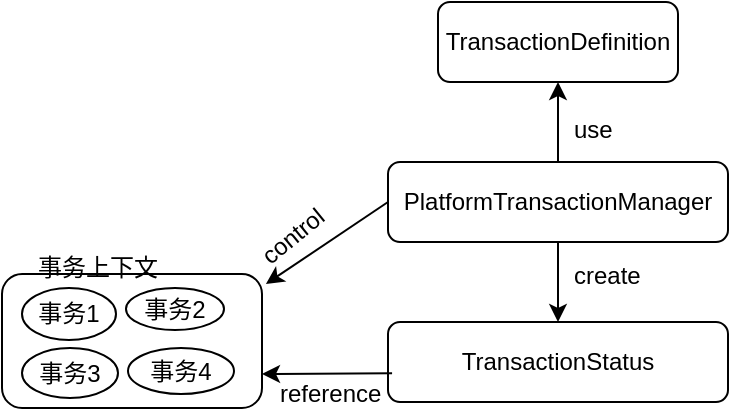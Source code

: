 <mxfile version="10.6.1" type="device"><diagram id="xaFCRF4t96pp5aumb23r" name="Page-1"><mxGraphModel dx="742" dy="482" grid="1" gridSize="10" guides="1" tooltips="1" connect="1" arrows="1" fold="1" page="1" pageScale="1" pageWidth="827" pageHeight="1169" math="0" shadow="0"><root><mxCell id="0"/><mxCell id="1" parent="0"/><mxCell id="TjwIXYbxOxwwF0Lbvk8e-1" value="TransactionDefinition" style="rounded=1;whiteSpace=wrap;html=1;" vertex="1" parent="1"><mxGeometry x="308" y="50" width="120" height="40" as="geometry"/></mxCell><mxCell id="TjwIXYbxOxwwF0Lbvk8e-7" value="" style="edgeStyle=orthogonalEdgeStyle;rounded=0;orthogonalLoop=1;jettySize=auto;html=1;" edge="1" parent="1" source="TjwIXYbxOxwwF0Lbvk8e-2" target="TjwIXYbxOxwwF0Lbvk8e-1"><mxGeometry relative="1" as="geometry"/></mxCell><mxCell id="TjwIXYbxOxwwF0Lbvk8e-8" value="" style="edgeStyle=orthogonalEdgeStyle;rounded=0;orthogonalLoop=1;jettySize=auto;html=1;" edge="1" parent="1" source="TjwIXYbxOxwwF0Lbvk8e-2" target="TjwIXYbxOxwwF0Lbvk8e-3"><mxGeometry relative="1" as="geometry"/></mxCell><mxCell id="TjwIXYbxOxwwF0Lbvk8e-2" value="PlatformTransactionManager&lt;br&gt;" style="rounded=1;whiteSpace=wrap;html=1;" vertex="1" parent="1"><mxGeometry x="283" y="130" width="170" height="40" as="geometry"/></mxCell><mxCell id="TjwIXYbxOxwwF0Lbvk8e-3" value="TransactionStatus&lt;br&gt;" style="rounded=1;whiteSpace=wrap;html=1;" vertex="1" parent="1"><mxGeometry x="283" y="210" width="170" height="40" as="geometry"/></mxCell><mxCell id="TjwIXYbxOxwwF0Lbvk8e-9" value="use&lt;br&gt;" style="text;html=1;resizable=0;points=[];autosize=1;align=left;verticalAlign=top;spacingTop=-4;" vertex="1" parent="1"><mxGeometry x="373.5" y="104" width="30" height="20" as="geometry"/></mxCell><mxCell id="TjwIXYbxOxwwF0Lbvk8e-10" value="create&lt;br&gt;" style="text;html=1;resizable=0;points=[];autosize=1;align=left;verticalAlign=top;spacingTop=-4;" vertex="1" parent="1"><mxGeometry x="374" y="176.5" width="50" height="20" as="geometry"/></mxCell><mxCell id="TjwIXYbxOxwwF0Lbvk8e-11" value="" style="rounded=1;whiteSpace=wrap;html=1;" vertex="1" parent="1"><mxGeometry x="90" y="186" width="130" height="67" as="geometry"/></mxCell><mxCell id="TjwIXYbxOxwwF0Lbvk8e-12" value="事务1" style="ellipse;whiteSpace=wrap;html=1;" vertex="1" parent="1"><mxGeometry x="100" y="193" width="47" height="26" as="geometry"/></mxCell><mxCell id="TjwIXYbxOxwwF0Lbvk8e-13" value="事务2" style="ellipse;whiteSpace=wrap;html=1;" vertex="1" parent="1"><mxGeometry x="152" y="193" width="49" height="21" as="geometry"/></mxCell><mxCell id="TjwIXYbxOxwwF0Lbvk8e-14" value="事务3" style="ellipse;whiteSpace=wrap;html=1;" vertex="1" parent="1"><mxGeometry x="100" y="223" width="48" height="25" as="geometry"/></mxCell><mxCell id="TjwIXYbxOxwwF0Lbvk8e-16" value="事务4" style="ellipse;whiteSpace=wrap;html=1;" vertex="1" parent="1"><mxGeometry x="153" y="223" width="53" height="23" as="geometry"/></mxCell><mxCell id="TjwIXYbxOxwwF0Lbvk8e-17" value="事务上下文" style="text;html=1;strokeColor=none;fillColor=none;align=center;verticalAlign=middle;whiteSpace=wrap;rounded=0;" vertex="1" parent="1"><mxGeometry x="98" y="173" width="80" height="19" as="geometry"/></mxCell><mxCell id="TjwIXYbxOxwwF0Lbvk8e-19" value="" style="endArrow=classic;html=1;exitX=0;exitY=0.5;exitDx=0;exitDy=0;entryX=1.015;entryY=0.075;entryDx=0;entryDy=0;entryPerimeter=0;" edge="1" parent="1" source="TjwIXYbxOxwwF0Lbvk8e-2" target="TjwIXYbxOxwwF0Lbvk8e-11"><mxGeometry width="50" height="50" relative="1" as="geometry"><mxPoint x="90" y="320" as="sourcePoint"/><mxPoint x="140" y="270" as="targetPoint"/></mxGeometry></mxCell><mxCell id="TjwIXYbxOxwwF0Lbvk8e-20" value="" style="endArrow=classic;html=1;exitX=0.012;exitY=0.642;exitDx=0;exitDy=0;exitPerimeter=0;" edge="1" parent="1" source="TjwIXYbxOxwwF0Lbvk8e-3"><mxGeometry width="50" height="50" relative="1" as="geometry"><mxPoint x="90" y="320" as="sourcePoint"/><mxPoint x="220" y="236" as="targetPoint"/></mxGeometry></mxCell><mxCell id="TjwIXYbxOxwwF0Lbvk8e-22" value="control&lt;br&gt;" style="text;html=1;resizable=0;points=[];autosize=1;align=left;verticalAlign=top;spacingTop=-4;rotation=-39.2;" vertex="1" parent="1"><mxGeometry x="214.5" y="153.5" width="50" height="20" as="geometry"/></mxCell><mxCell id="TjwIXYbxOxwwF0Lbvk8e-23" value="reference&lt;br&gt;" style="text;html=1;resizable=0;points=[];autosize=1;align=left;verticalAlign=top;spacingTop=-4;rotation=0;" vertex="1" parent="1"><mxGeometry x="226.5" y="235.5" width="70" height="20" as="geometry"/></mxCell></root></mxGraphModel></diagram></mxfile>